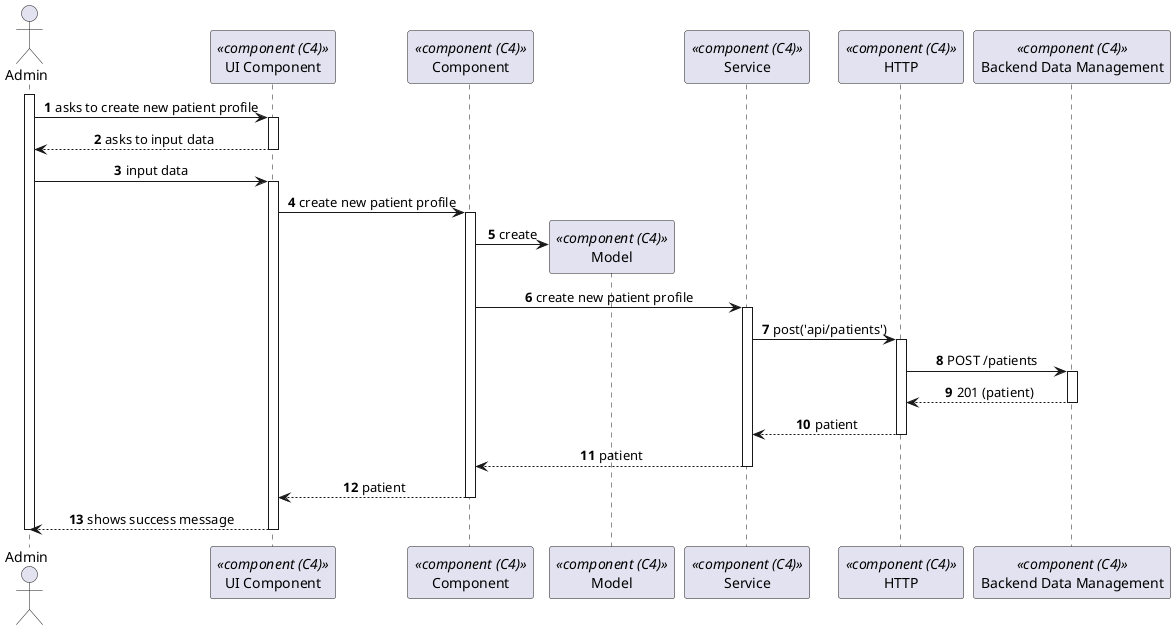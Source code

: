 @startuml PatientProfileCreation(level3)

autonumber
skinparam DefaultTextAlignment center
actor Admin as "Admin"
participant ComponentUI as "UI Component" <<component (C4)>>
participant Component as "Component" <<component (C4)>>
participant Model as "Model" <<component (C4)>>
participant Service as "Service" <<component (C4)>>
participant HTTP as "HTTP" <<component (C4)>>
participant BackendDataManagement as "Backend Data Management" <<component (C4)>>

activate Admin

    Admin -> ComponentUI : asks to create new patient profile
    activate ComponentUI

        ComponentUI --> Admin : asks to input data
        deactivate ComponentUI

    Admin -> ComponentUI : input data
    activate ComponentUI
    
        ComponentUI -> Component : create new patient profile
        activate Component

            Component -> Model** : create
            
            Component -> Service : create new patient profile
            activate Service

                Service -> HTTP : post('api/patients')
                activate HTTP

                    HTTP -> BackendDataManagement : POST /patients
                    activate BackendDataManagement

                        BackendDataManagement --> HTTP : 201 (patient)
                        deactivate BackendDataManagement

                    HTTP --> Service : patient
                    deactivate HTTP

                Service --> Component : patient
                deactivate Service

            Component --> ComponentUI : patient
            deactivate Component

    Admin <-- ComponentUI : shows success message
    deactivate ComponentUI

deactivate Admin

@enduml